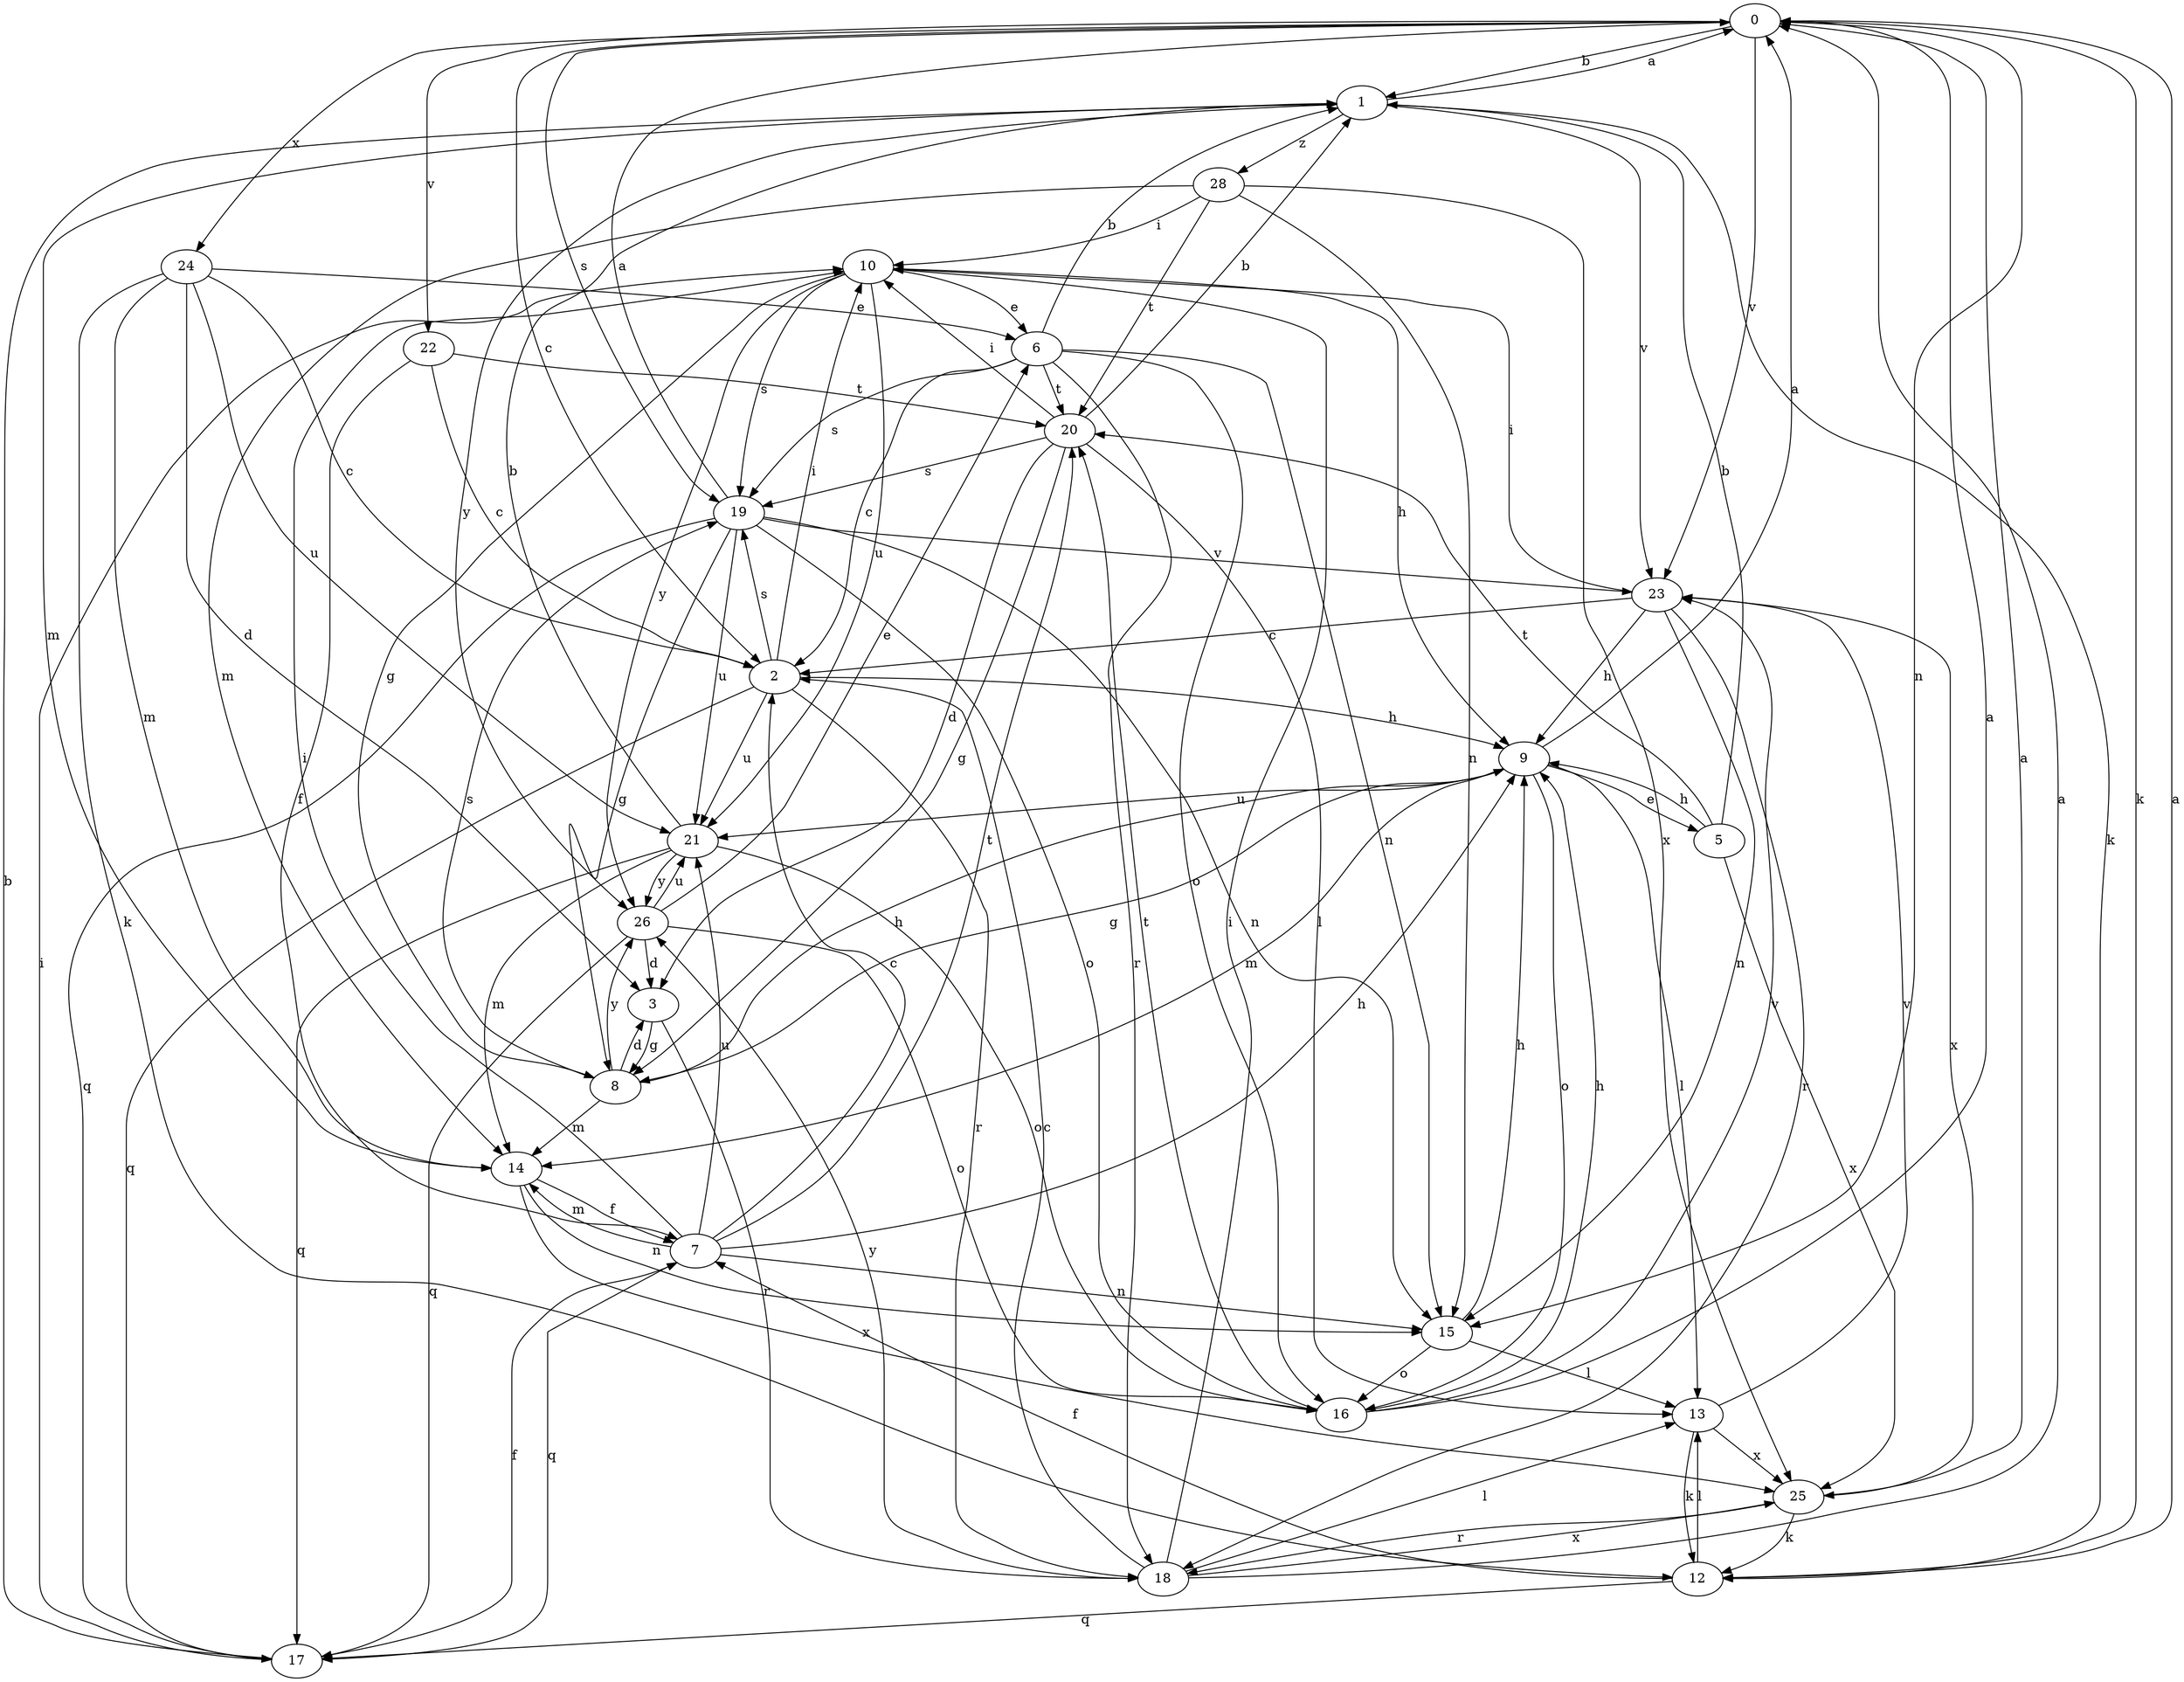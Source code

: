 strict digraph  {
0;
1;
2;
3;
5;
6;
7;
8;
9;
10;
12;
13;
14;
15;
16;
17;
18;
19;
20;
21;
22;
23;
24;
25;
26;
28;
0 -> 1  [label=b];
0 -> 2  [label=c];
0 -> 12  [label=k];
0 -> 15  [label=n];
0 -> 19  [label=s];
0 -> 22  [label=v];
0 -> 23  [label=v];
0 -> 24  [label=x];
1 -> 0  [label=a];
1 -> 12  [label=k];
1 -> 14  [label=m];
1 -> 23  [label=v];
1 -> 26  [label=y];
1 -> 28  [label=z];
2 -> 9  [label=h];
2 -> 10  [label=i];
2 -> 17  [label=q];
2 -> 18  [label=r];
2 -> 19  [label=s];
2 -> 21  [label=u];
3 -> 8  [label=g];
3 -> 18  [label=r];
5 -> 1  [label=b];
5 -> 9  [label=h];
5 -> 20  [label=t];
5 -> 25  [label=x];
6 -> 1  [label=b];
6 -> 2  [label=c];
6 -> 15  [label=n];
6 -> 16  [label=o];
6 -> 18  [label=r];
6 -> 19  [label=s];
6 -> 20  [label=t];
7 -> 2  [label=c];
7 -> 9  [label=h];
7 -> 10  [label=i];
7 -> 14  [label=m];
7 -> 15  [label=n];
7 -> 17  [label=q];
7 -> 20  [label=t];
7 -> 21  [label=u];
8 -> 3  [label=d];
8 -> 9  [label=h];
8 -> 14  [label=m];
8 -> 19  [label=s];
8 -> 26  [label=y];
9 -> 0  [label=a];
9 -> 5  [label=e];
9 -> 8  [label=g];
9 -> 13  [label=l];
9 -> 14  [label=m];
9 -> 16  [label=o];
9 -> 21  [label=u];
10 -> 6  [label=e];
10 -> 8  [label=g];
10 -> 9  [label=h];
10 -> 19  [label=s];
10 -> 21  [label=u];
10 -> 26  [label=y];
12 -> 0  [label=a];
12 -> 7  [label=f];
12 -> 13  [label=l];
12 -> 17  [label=q];
13 -> 12  [label=k];
13 -> 23  [label=v];
13 -> 25  [label=x];
14 -> 7  [label=f];
14 -> 15  [label=n];
14 -> 25  [label=x];
15 -> 9  [label=h];
15 -> 13  [label=l];
15 -> 16  [label=o];
16 -> 0  [label=a];
16 -> 9  [label=h];
16 -> 20  [label=t];
16 -> 23  [label=v];
17 -> 1  [label=b];
17 -> 7  [label=f];
17 -> 10  [label=i];
18 -> 0  [label=a];
18 -> 2  [label=c];
18 -> 10  [label=i];
18 -> 13  [label=l];
18 -> 25  [label=x];
18 -> 26  [label=y];
19 -> 0  [label=a];
19 -> 8  [label=g];
19 -> 15  [label=n];
19 -> 16  [label=o];
19 -> 17  [label=q];
19 -> 21  [label=u];
19 -> 23  [label=v];
20 -> 1  [label=b];
20 -> 3  [label=d];
20 -> 8  [label=g];
20 -> 10  [label=i];
20 -> 13  [label=l];
20 -> 19  [label=s];
21 -> 1  [label=b];
21 -> 14  [label=m];
21 -> 16  [label=o];
21 -> 17  [label=q];
21 -> 26  [label=y];
22 -> 2  [label=c];
22 -> 7  [label=f];
22 -> 20  [label=t];
23 -> 2  [label=c];
23 -> 9  [label=h];
23 -> 10  [label=i];
23 -> 15  [label=n];
23 -> 18  [label=r];
23 -> 25  [label=x];
24 -> 2  [label=c];
24 -> 3  [label=d];
24 -> 6  [label=e];
24 -> 12  [label=k];
24 -> 14  [label=m];
24 -> 21  [label=u];
25 -> 0  [label=a];
25 -> 12  [label=k];
25 -> 18  [label=r];
26 -> 3  [label=d];
26 -> 6  [label=e];
26 -> 16  [label=o];
26 -> 17  [label=q];
26 -> 21  [label=u];
28 -> 10  [label=i];
28 -> 14  [label=m];
28 -> 15  [label=n];
28 -> 20  [label=t];
28 -> 25  [label=x];
}

